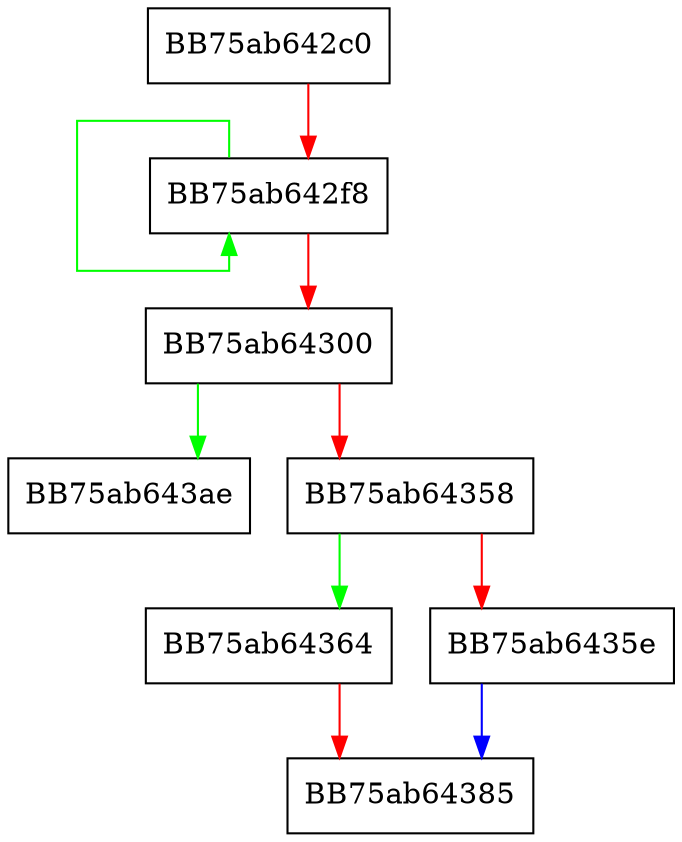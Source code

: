 digraph GetVaultRecordCount {
  node [shape="box"];
  graph [splines=ortho];
  BB75ab642c0 -> BB75ab642f8 [color="red"];
  BB75ab642f8 -> BB75ab642f8 [color="green"];
  BB75ab642f8 -> BB75ab64300 [color="red"];
  BB75ab64300 -> BB75ab643ae [color="green"];
  BB75ab64300 -> BB75ab64358 [color="red"];
  BB75ab64358 -> BB75ab64364 [color="green"];
  BB75ab64358 -> BB75ab6435e [color="red"];
  BB75ab6435e -> BB75ab64385 [color="blue"];
  BB75ab64364 -> BB75ab64385 [color="red"];
}